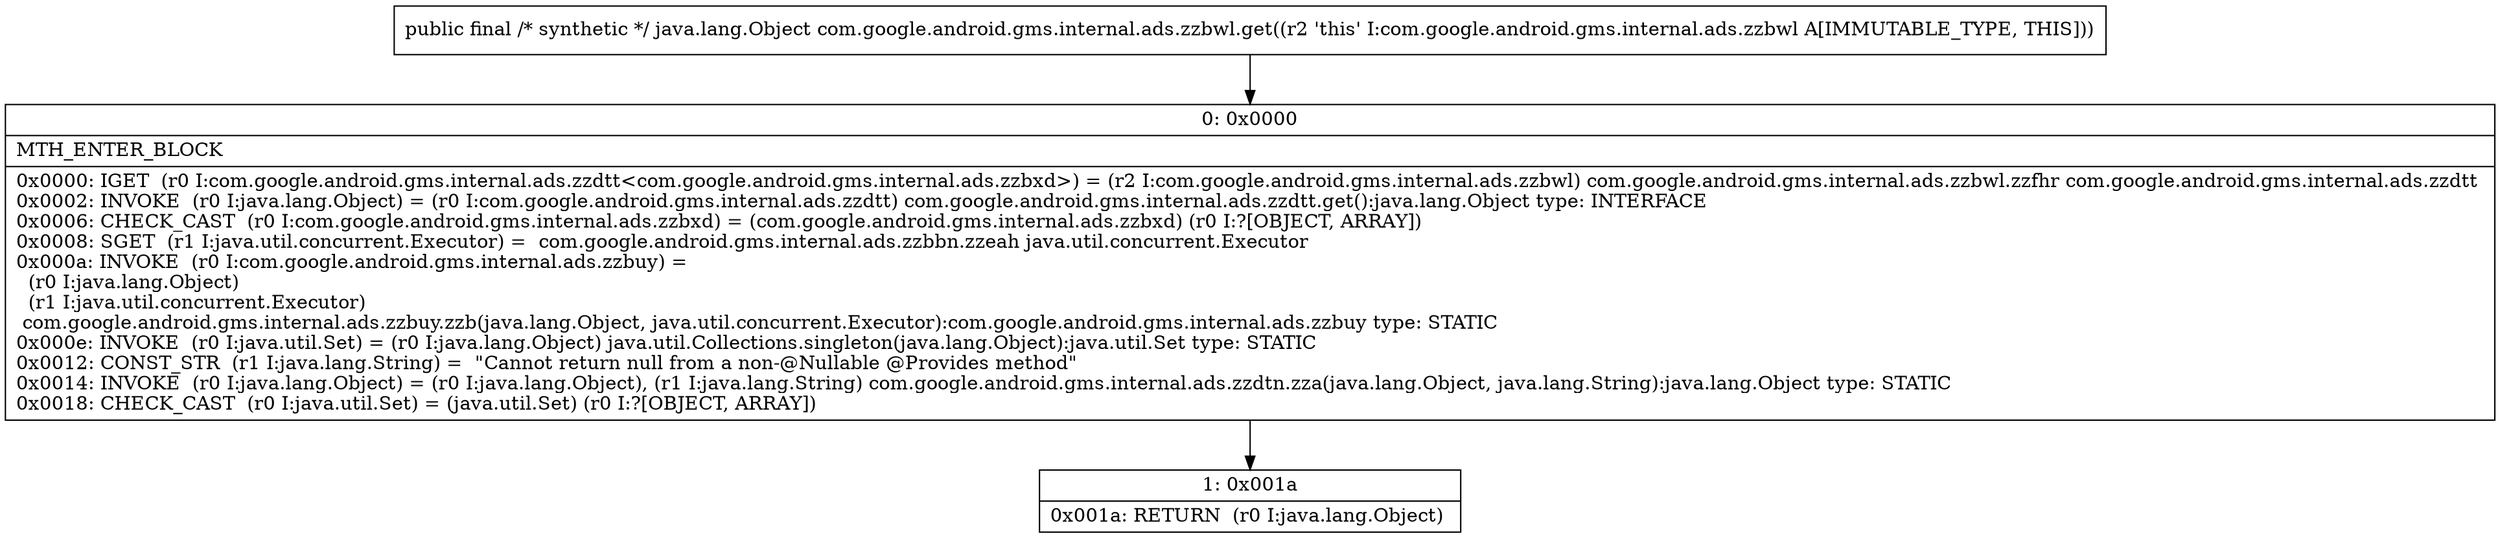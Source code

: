 digraph "CFG forcom.google.android.gms.internal.ads.zzbwl.get()Ljava\/lang\/Object;" {
Node_0 [shape=record,label="{0\:\ 0x0000|MTH_ENTER_BLOCK\l|0x0000: IGET  (r0 I:com.google.android.gms.internal.ads.zzdtt\<com.google.android.gms.internal.ads.zzbxd\>) = (r2 I:com.google.android.gms.internal.ads.zzbwl) com.google.android.gms.internal.ads.zzbwl.zzfhr com.google.android.gms.internal.ads.zzdtt \l0x0002: INVOKE  (r0 I:java.lang.Object) = (r0 I:com.google.android.gms.internal.ads.zzdtt) com.google.android.gms.internal.ads.zzdtt.get():java.lang.Object type: INTERFACE \l0x0006: CHECK_CAST  (r0 I:com.google.android.gms.internal.ads.zzbxd) = (com.google.android.gms.internal.ads.zzbxd) (r0 I:?[OBJECT, ARRAY]) \l0x0008: SGET  (r1 I:java.util.concurrent.Executor) =  com.google.android.gms.internal.ads.zzbbn.zzeah java.util.concurrent.Executor \l0x000a: INVOKE  (r0 I:com.google.android.gms.internal.ads.zzbuy) = \l  (r0 I:java.lang.Object)\l  (r1 I:java.util.concurrent.Executor)\l com.google.android.gms.internal.ads.zzbuy.zzb(java.lang.Object, java.util.concurrent.Executor):com.google.android.gms.internal.ads.zzbuy type: STATIC \l0x000e: INVOKE  (r0 I:java.util.Set) = (r0 I:java.lang.Object) java.util.Collections.singleton(java.lang.Object):java.util.Set type: STATIC \l0x0012: CONST_STR  (r1 I:java.lang.String) =  \"Cannot return null from a non\-@Nullable @Provides method\" \l0x0014: INVOKE  (r0 I:java.lang.Object) = (r0 I:java.lang.Object), (r1 I:java.lang.String) com.google.android.gms.internal.ads.zzdtn.zza(java.lang.Object, java.lang.String):java.lang.Object type: STATIC \l0x0018: CHECK_CAST  (r0 I:java.util.Set) = (java.util.Set) (r0 I:?[OBJECT, ARRAY]) \l}"];
Node_1 [shape=record,label="{1\:\ 0x001a|0x001a: RETURN  (r0 I:java.lang.Object) \l}"];
MethodNode[shape=record,label="{public final \/* synthetic *\/ java.lang.Object com.google.android.gms.internal.ads.zzbwl.get((r2 'this' I:com.google.android.gms.internal.ads.zzbwl A[IMMUTABLE_TYPE, THIS])) }"];
MethodNode -> Node_0;
Node_0 -> Node_1;
}

